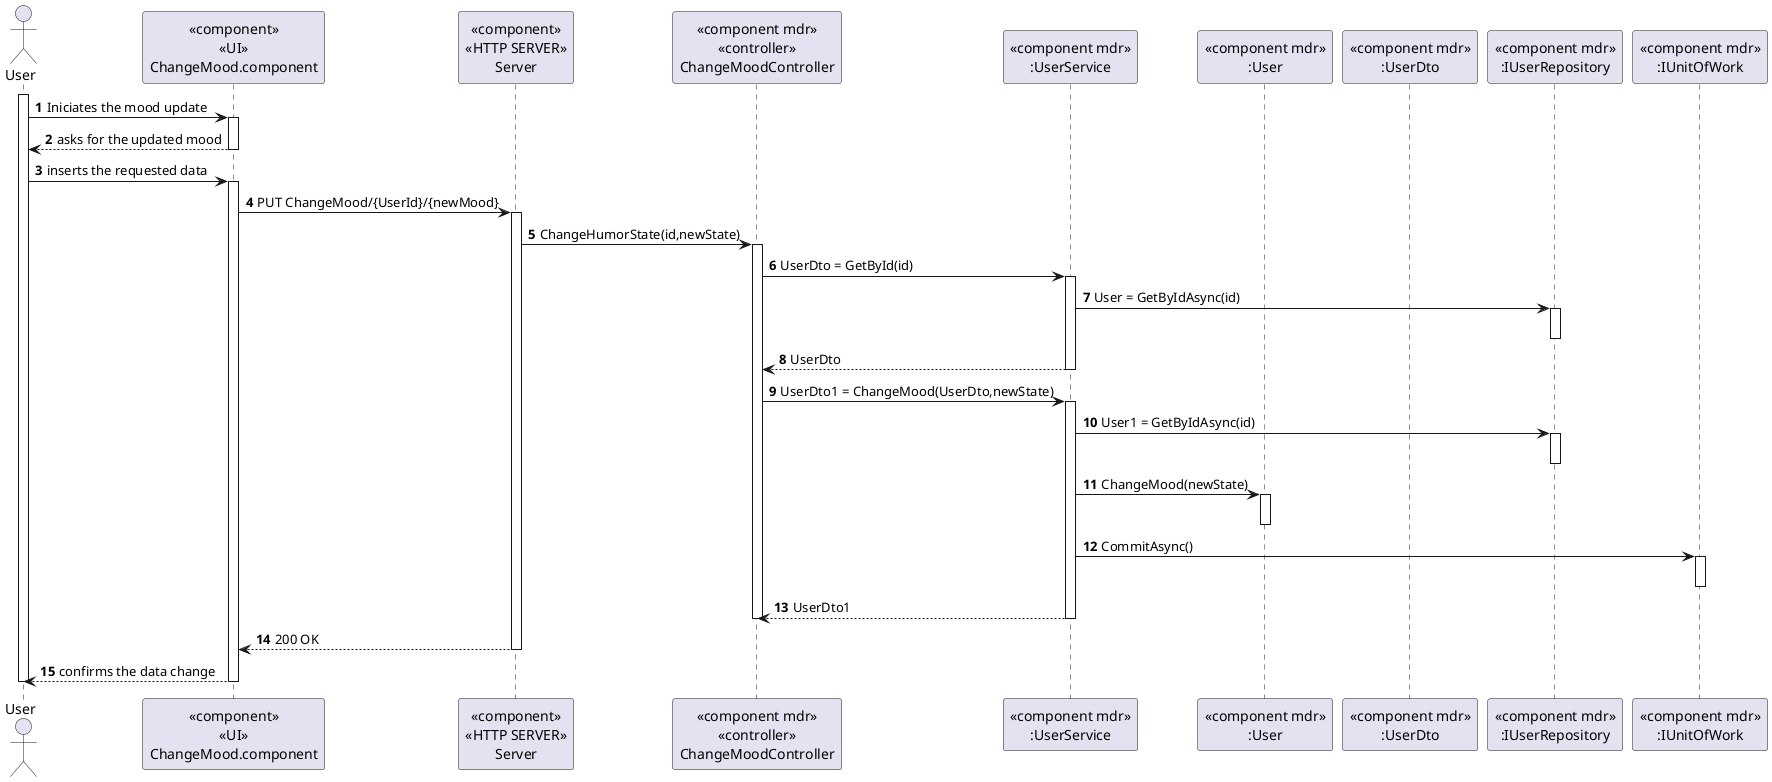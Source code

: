 @startuml SD
autonumber
actor "User" as U
participant "<<component>>\n<<UI>>\nChangeMood.component" as SNG 
participant "<<component>>\n<<HTTP SERVER>>\nServer" as SN
participant "<<component mdr>>\n<<controller>>\nChangeMoodController" as CTRL
participant "<<component mdr>>\n:UserService" as SER
participant "<<component mdr>>\n:User" as US 
participant "<<component mdr>>\n:UserDto" as UDTO
participant "<<component mdr>>\n:IUserRepository" as UREP
participant "<<component mdr>>\n:IUnitOfWork" as IUNI

activate U
U -> SNG : Iniciates the mood update
activate SNG 
SNG --> U : asks for the updated mood
deactivate SNG
U -> SNG : inserts the requested data
activate SNG 
SNG -> SN : PUT ChangeMood/{UserId}/{newMood}
activate SN
SN -> CTRL : ChangeHumorState(id,newState)
activate CTRL
CTRL -> SER :UserDto = GetById(id)
activate SER
SER -> UREP : User = GetByIdAsync(id)
activate UREP
deactivate UREP
SER --> CTRL : UserDto
deactivate SER
CTRL -> SER : UserDto1 = ChangeMood(UserDto,newState)
activate SER
SER -> UREP : User1 = GetByIdAsync(id)
activate UREP
deactivate UREP
SER-> US : ChangeMood(newState)
activate US
deactivate US
SER -> IUNI : CommitAsync()
activate IUNI
deactivate IUNI
SER --> CTRL : UserDto1
deactivate SER
deactivate CTRL
SN --> SNG : 200 OK
deactivate SN
SNG --> U : confirms the data change
deactivate SNG
deactivate U 



@enduml